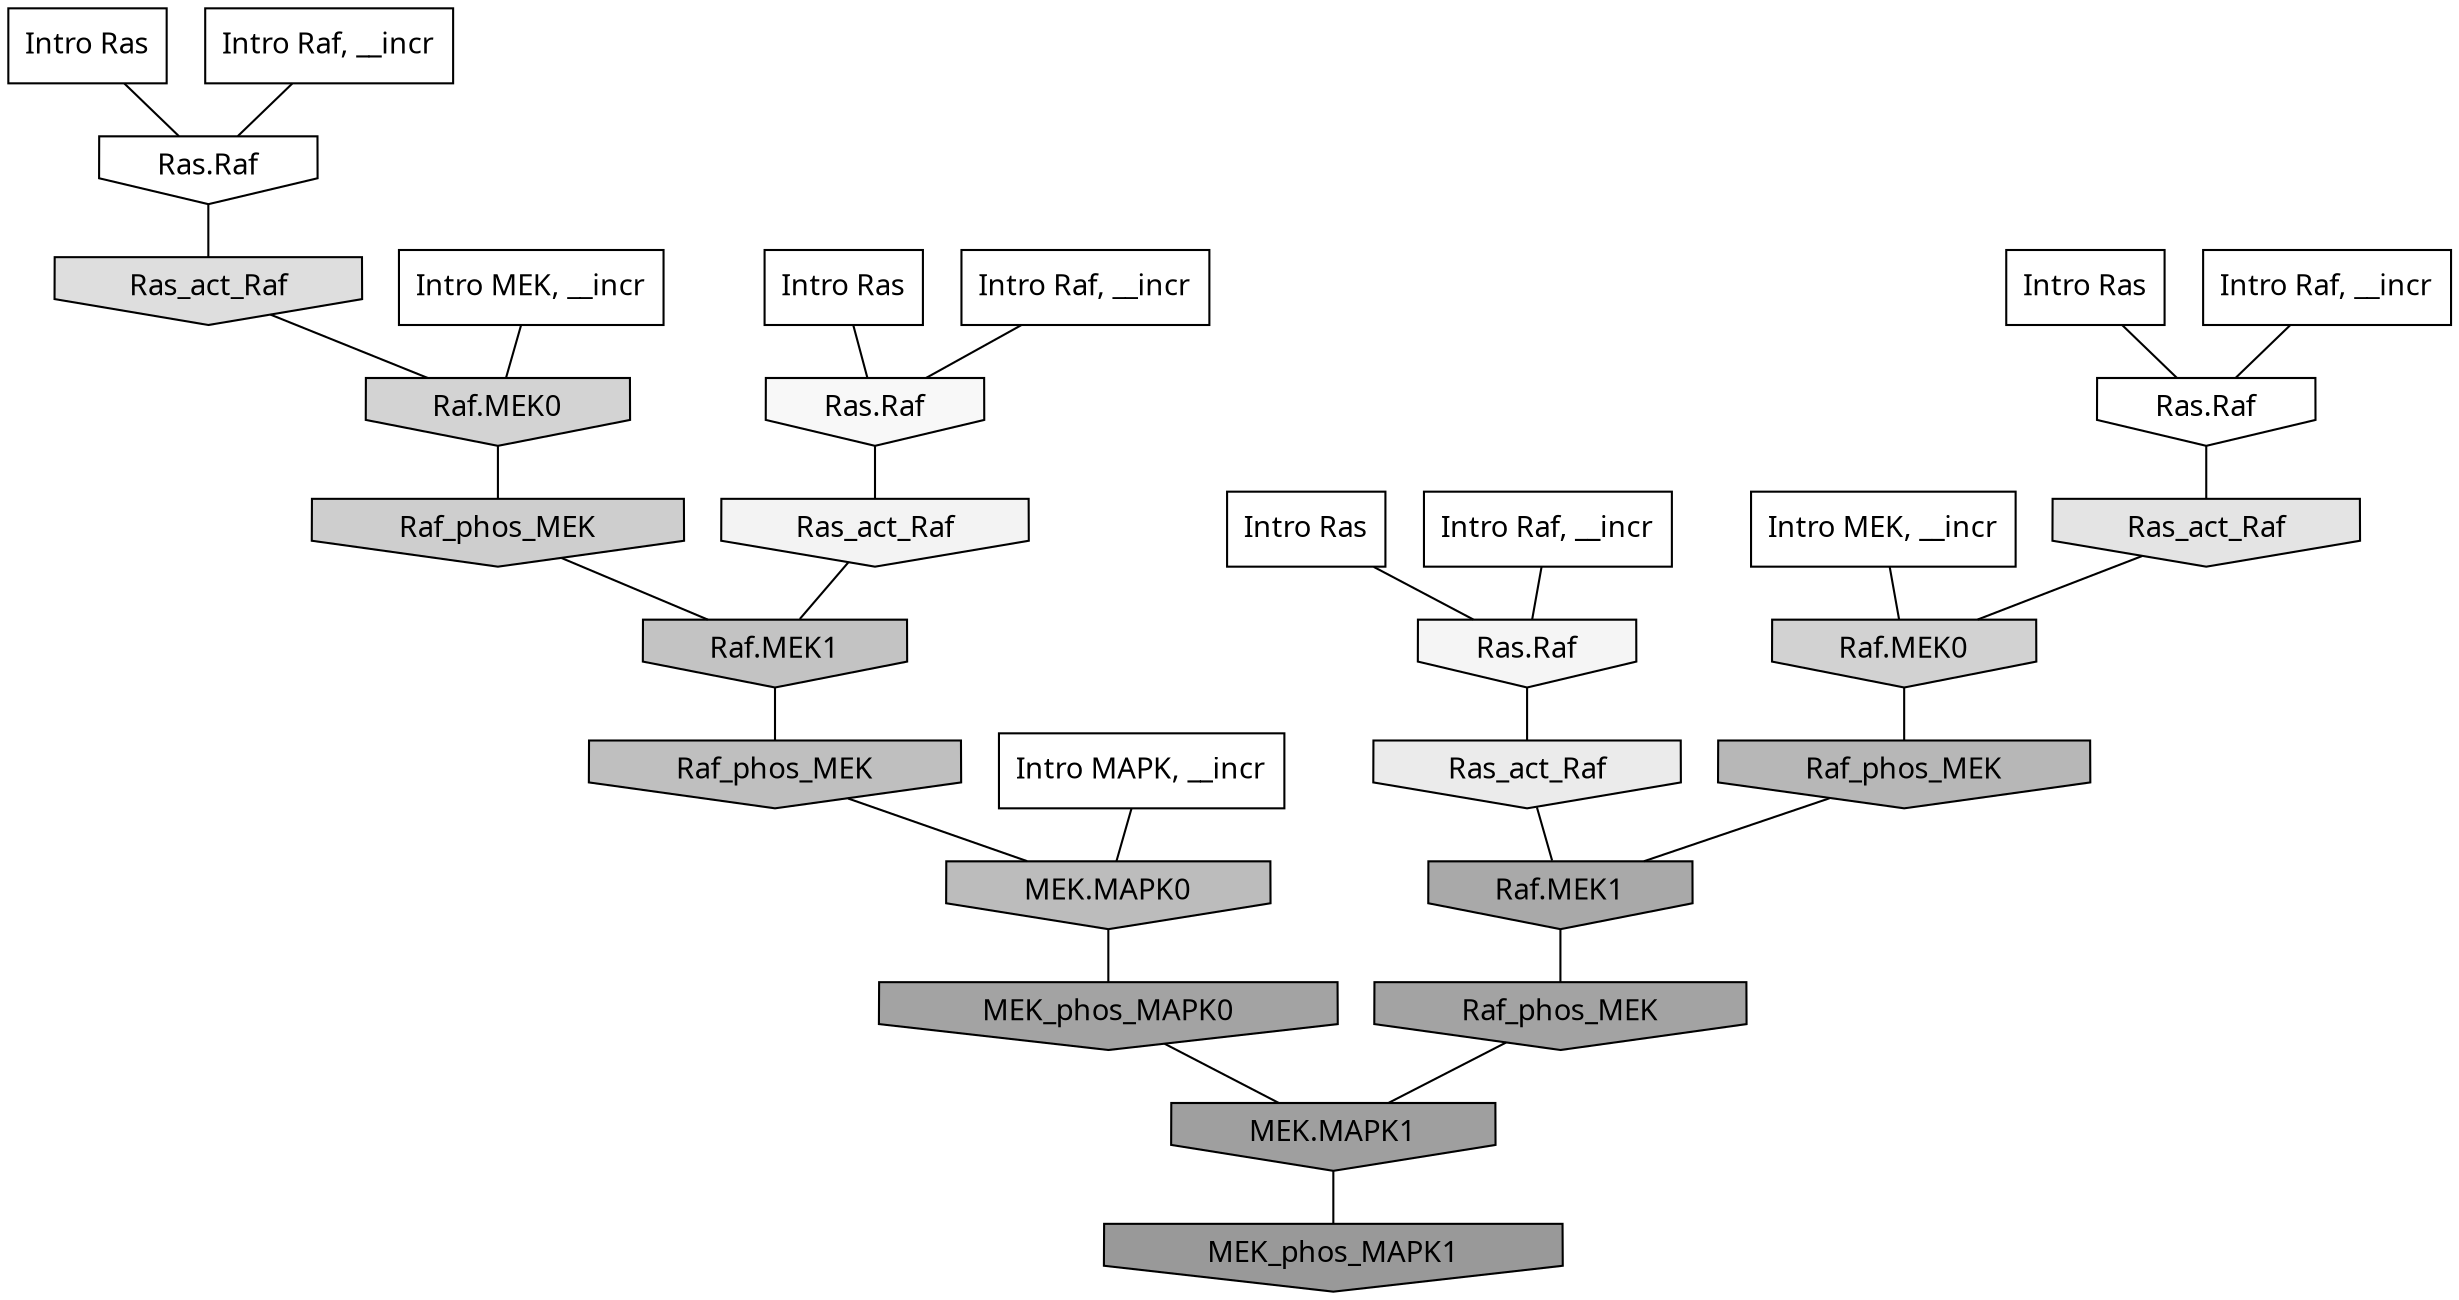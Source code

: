 digraph G{
  rankdir="TB";
  ranksep=0.30;
  node [fontname="CMU Serif"];
  edge [fontname="CMU Serif"];
  
  66 [label="Intro Ras", shape=rectangle, style=filled, fillcolor="0.000 0.000 1.000"]
  
  68 [label="Intro Ras", shape=rectangle, style=filled, fillcolor="0.000 0.000 1.000"]
  
  86 [label="Intro Ras", shape=rectangle, style=filled, fillcolor="0.000 0.000 1.000"]
  
  87 [label="Intro Ras", shape=rectangle, style=filled, fillcolor="0.000 0.000 1.000"]
  
  254 [label="Intro Raf, __incr", shape=rectangle, style=filled, fillcolor="0.000 0.000 1.000"]
  
  445 [label="Intro Raf, __incr", shape=rectangle, style=filled, fillcolor="0.000 0.000 1.000"]
  
  1075 [label="Intro Raf, __incr", shape=rectangle, style=filled, fillcolor="0.000 0.000 1.000"]
  
  1086 [label="Intro Raf, __incr", shape=rectangle, style=filled, fillcolor="0.000 0.000 1.000"]
  
  1563 [label="Intro MEK, __incr", shape=rectangle, style=filled, fillcolor="0.000 0.000 1.000"]
  
  1767 [label="Intro MEK, __incr", shape=rectangle, style=filled, fillcolor="0.000 0.000 1.000"]
  
  2787 [label="Intro MAPK, __incr", shape=rectangle, style=filled, fillcolor="0.000 0.000 1.000"]
  
  3239 [label="Ras.Raf", shape=invhouse, style=filled, fillcolor="0.000 0.000 1.000"]
  
  3244 [label="Ras.Raf", shape=invhouse, style=filled, fillcolor="0.000 0.000 1.000"]
  
  3478 [label="Ras.Raf", shape=invhouse, style=filled, fillcolor="0.000 0.000 0.972"]
  
  3555 [label="Ras.Raf", shape=invhouse, style=filled, fillcolor="0.000 0.000 0.959"]
  
  3601 [label="Ras_act_Raf", shape=invhouse, style=filled, fillcolor="0.000 0.000 0.953"]
  
  3987 [label="Ras_act_Raf", shape=invhouse, style=filled, fillcolor="0.000 0.000 0.921"]
  
  4313 [label="Ras_act_Raf", shape=invhouse, style=filled, fillcolor="0.000 0.000 0.894"]
  
  4662 [label="Ras_act_Raf", shape=invhouse, style=filled, fillcolor="0.000 0.000 0.871"]
  
  5408 [label="Raf.MEK0", shape=invhouse, style=filled, fillcolor="0.000 0.000 0.825"]
  
  5446 [label="Raf.MEK0", shape=invhouse, style=filled, fillcolor="0.000 0.000 0.821"]
  
  5646 [label="Raf_phos_MEK", shape=invhouse, style=filled, fillcolor="0.000 0.000 0.808"]
  
  6472 [label="Raf.MEK1", shape=invhouse, style=filled, fillcolor="0.000 0.000 0.764"]
  
  6819 [label="Raf_phos_MEK", shape=invhouse, style=filled, fillcolor="0.000 0.000 0.749"]
  
  7173 [label="MEK.MAPK0", shape=invhouse, style=filled, fillcolor="0.000 0.000 0.737"]
  
  7764 [label="Raf_phos_MEK", shape=invhouse, style=filled, fillcolor="0.000 0.000 0.716"]
  
  9467 [label="Raf.MEK1", shape=invhouse, style=filled, fillcolor="0.000 0.000 0.664"]
  
  10518 [label="MEK_phos_MAPK0", shape=invhouse, style=filled, fillcolor="0.000 0.000 0.640"]
  
  10561 [label="Raf_phos_MEK", shape=invhouse, style=filled, fillcolor="0.000 0.000 0.639"]
  
  11323 [label="MEK.MAPK1", shape=invhouse, style=filled, fillcolor="0.000 0.000 0.622"]
  
  12496 [label="MEK_phos_MAPK1", shape=invhouse, style=filled, fillcolor="0.000 0.000 0.600"]
  
  
  11323 -> 12496 [dir=none, color="0.000 0.000 0.000"] 
  10561 -> 11323 [dir=none, color="0.000 0.000 0.000"] 
  10518 -> 11323 [dir=none, color="0.000 0.000 0.000"] 
  9467 -> 10561 [dir=none, color="0.000 0.000 0.000"] 
  7764 -> 9467 [dir=none, color="0.000 0.000 0.000"] 
  7173 -> 10518 [dir=none, color="0.000 0.000 0.000"] 
  6819 -> 7173 [dir=none, color="0.000 0.000 0.000"] 
  6472 -> 6819 [dir=none, color="0.000 0.000 0.000"] 
  5646 -> 6472 [dir=none, color="0.000 0.000 0.000"] 
  5446 -> 7764 [dir=none, color="0.000 0.000 0.000"] 
  5408 -> 5646 [dir=none, color="0.000 0.000 0.000"] 
  4662 -> 5408 [dir=none, color="0.000 0.000 0.000"] 
  4313 -> 5446 [dir=none, color="0.000 0.000 0.000"] 
  3987 -> 9467 [dir=none, color="0.000 0.000 0.000"] 
  3601 -> 6472 [dir=none, color="0.000 0.000 0.000"] 
  3555 -> 3987 [dir=none, color="0.000 0.000 0.000"] 
  3478 -> 3601 [dir=none, color="0.000 0.000 0.000"] 
  3244 -> 4313 [dir=none, color="0.000 0.000 0.000"] 
  3239 -> 4662 [dir=none, color="0.000 0.000 0.000"] 
  2787 -> 7173 [dir=none, color="0.000 0.000 0.000"] 
  1767 -> 5446 [dir=none, color="0.000 0.000 0.000"] 
  1563 -> 5408 [dir=none, color="0.000 0.000 0.000"] 
  1086 -> 3244 [dir=none, color="0.000 0.000 0.000"] 
  1075 -> 3478 [dir=none, color="0.000 0.000 0.000"] 
  445 -> 3555 [dir=none, color="0.000 0.000 0.000"] 
  254 -> 3239 [dir=none, color="0.000 0.000 0.000"] 
  87 -> 3555 [dir=none, color="0.000 0.000 0.000"] 
  86 -> 3244 [dir=none, color="0.000 0.000 0.000"] 
  68 -> 3478 [dir=none, color="0.000 0.000 0.000"] 
  66 -> 3239 [dir=none, color="0.000 0.000 0.000"] 
  
  }
